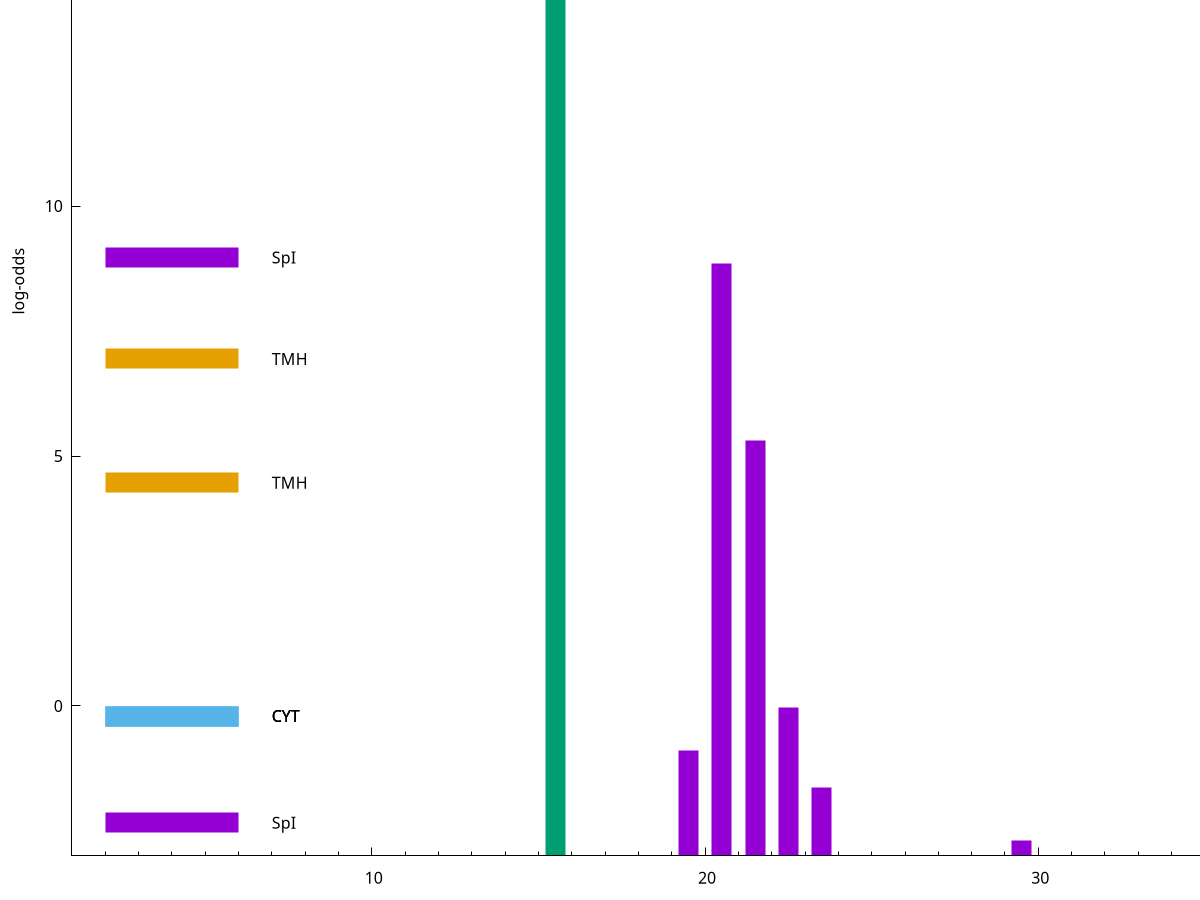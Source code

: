 set title "LipoP predictions for SRR3467249.gff"
set size 2., 1.4
set xrange [1:70] 
set mxtics 10
set yrange [-3:20]
set y2range [0:23]
set ylabel "log-odds"
set term postscript eps color solid "Helvetica" 30
set output "SRR3467249.gff37.eps"
set arrow from 2,18.8941 to 6,18.8941 nohead lt 2 lw 20
set label "SpII" at 7,18.8941
set arrow from 2,8.9706 to 6,8.9706 nohead lt 1 lw 20
set label "SpI" at 7,8.9706
set arrow from 2,6.94215 to 6,6.94215 nohead lt 4 lw 20
set label "TMH" at 7,6.94215
set arrow from 2,4.4646 to 6,4.4646 nohead lt 4 lw 20
set label "TMH" at 7,4.4646
set arrow from 2,-0.200913 to 6,-0.200913 nohead lt 3 lw 20
set label "CYT" at 7,-0.200913
set arrow from 2,-0.200913 to 6,-0.200913 nohead lt 3 lw 20
set label "CYT" at 7,-0.200913
set arrow from 2,-0.200913 to 6,-0.200913 nohead lt 3 lw 20
set label "CYT" at 7,-0.200913
set arrow from 2,-2.33866 to 6,-2.33866 nohead lt 1 lw 20
set label "SpI" at 7,-2.33866
set arrow from 2,18.8941 to 6,18.8941 nohead lt 2 lw 20
set label "SpII" at 7,18.8941
# NOTE: The scores below are the log-odds scores with the threshold
# NOTE: subtracted (a hack to make gnuplot make the histogram all
# NOTE: look nice).
plot "-" axes x1y2 title "" with impulses lt 2 lw 20, "-" axes x1y2 title "" with impulses lt 1 lw 20
15.500000 21.894100
e
20.500000 11.845310
21.500000 8.309060
22.500000 2.967877
19.500000 2.115680
23.500000 1.375830
29.500000 0.304610
e
exit
